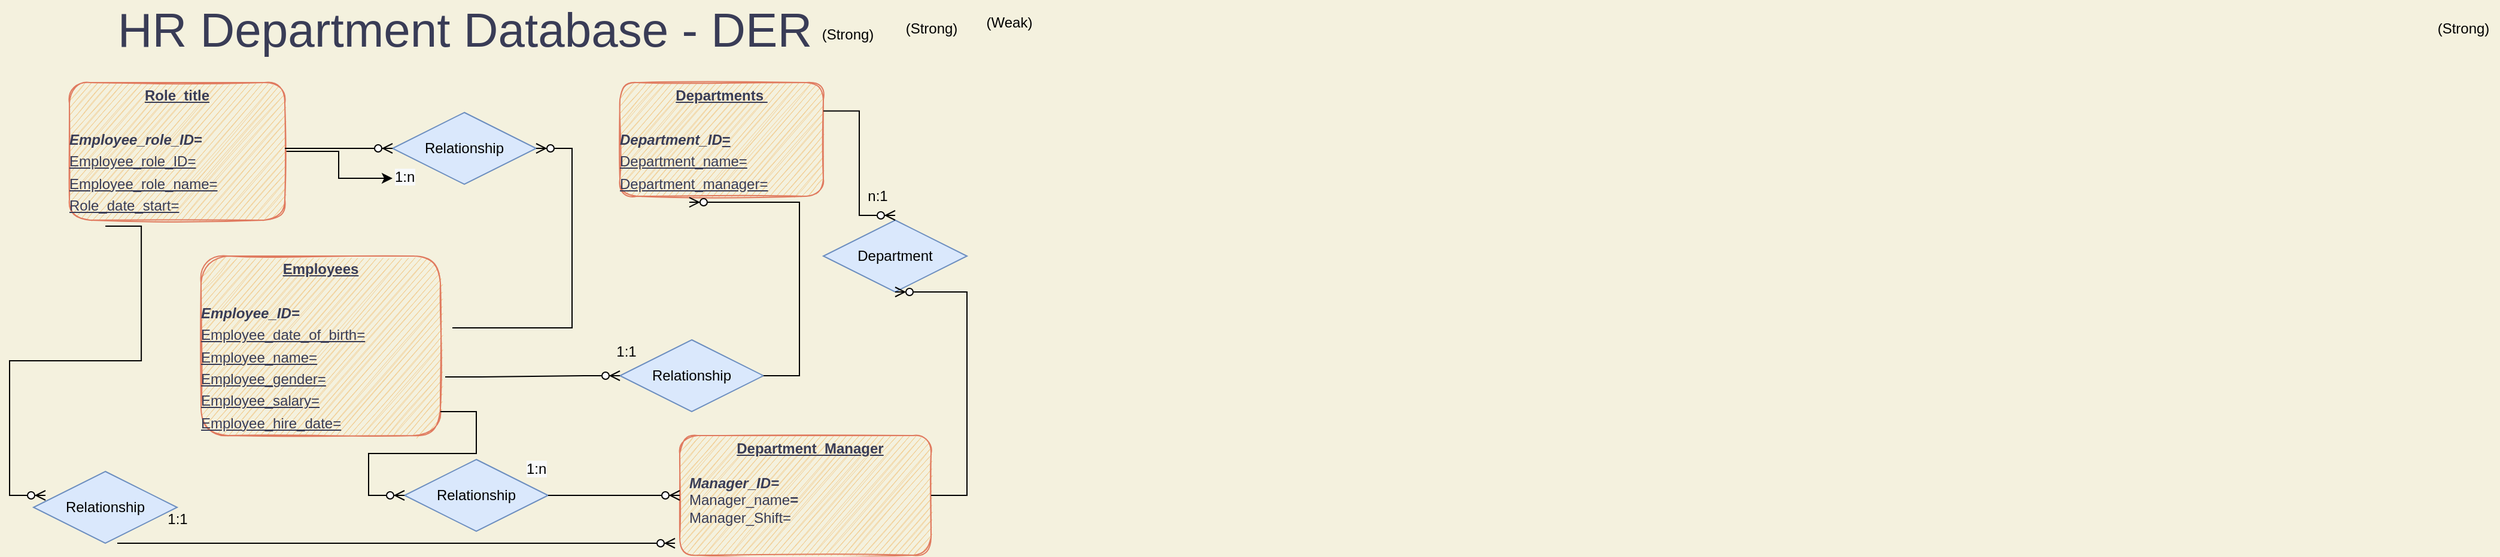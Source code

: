 <mxfile version="15.5.6" type="github">
  <diagram name="Page-1" id="a7904f86-f2b4-8e86-fa97-74104820619b">
    <mxGraphModel dx="2037" dy="393" grid="1" gridSize="10" guides="1" tooltips="1" connect="1" arrows="1" fold="1" page="1" pageScale="1" pageWidth="1169" pageHeight="827" background="#F4F1DE" math="0" shadow="0">
      <root>
        <mxCell id="0" />
        <mxCell id="1" parent="0" />
        <mxCell id="cJNOA0Qw6iC6GHkVSckX-4" value="" style="edgeStyle=orthogonalEdgeStyle;rounded=0;orthogonalLoop=1;jettySize=auto;html=1;" edge="1" parent="1" source="24794b860abc3c2d-17" target="cJNOA0Qw6iC6GHkVSckX-2">
          <mxGeometry relative="1" as="geometry" />
        </mxCell>
        <mxCell id="24794b860abc3c2d-17" value="&lt;p style=&quot;margin: 0px ; margin-top: 4px ; text-align: center ; text-decoration: underline&quot;&gt;&lt;b&gt;Role&amp;nbsp; title&lt;/b&gt;&lt;/p&gt;&lt;p style=&quot;margin: 0px ; margin-top: 4px ; text-align: center ; text-decoration: underline&quot;&gt;&lt;b&gt;&lt;br&gt;&lt;/b&gt;&lt;/p&gt;&lt;p style=&quot;margin: 4px 0px 0px&quot;&gt;&lt;b&gt;&lt;i&gt;Employee_role_ID&lt;/i&gt;&lt;span&gt;=&lt;/span&gt;&lt;/b&gt;&lt;/p&gt;&lt;p style=&quot;margin: 4px 0px 0px ; text-decoration: underline&quot;&gt;Employee_role_ID=&lt;/p&gt;&lt;p style=&quot;margin: 4px 0px 0px ; text-decoration: underline&quot;&gt;Employee_role_name=&lt;/p&gt;&lt;p style=&quot;margin: 4px 0px 0px ; text-decoration: underline&quot;&gt;Role_date_start=&lt;/p&gt;&lt;p style=&quot;margin: 4px 0px 0px ; text-decoration: underline&quot;&gt;Previous_role=&lt;/p&gt;&lt;p style=&quot;margin: 4px 0px 0px ; text-decoration: underline&quot;&gt;&lt;b&gt;&lt;br&gt;&lt;/b&gt;&lt;/p&gt;" style="verticalAlign=top;align=left;overflow=fill;fontSize=12;fontFamily=Helvetica;html=1;shadow=0;comic=0;labelBackgroundColor=none;strokeWidth=1;fillColor=#F2CC8F;strokeColor=#E07A5F;fontColor=#393C56;rounded=1;sketch=1;" parent="1" vertex="1">
          <mxGeometry x="-80" y="75" width="180" height="115" as="geometry" />
        </mxCell>
        <mxCell id="24794b860abc3c2d-19" value="&lt;p style=&quot;margin: 0px ; margin-top: 4px ; text-align: center ; text-decoration: underline&quot;&gt;&lt;b&gt;Departments&amp;nbsp;&lt;/b&gt;&lt;/p&gt;&lt;p style=&quot;margin: 0px ; margin-top: 4px ; text-align: center ; text-decoration: underline&quot;&gt;&lt;b&gt;&lt;br&gt;&lt;/b&gt;&lt;/p&gt;&lt;p style=&quot;margin: 4px 0px 0px&quot;&gt;&lt;b&gt;&lt;i&gt;Department_ID&lt;/i&gt;&lt;u&gt;=&lt;/u&gt;&lt;/b&gt;&lt;/p&gt;&lt;p style=&quot;margin: 4px 0px 0px ; text-decoration: underline&quot;&gt;Department_name=&lt;/p&gt;&lt;p style=&quot;margin: 4px 0px 0px ; text-decoration: underline&quot;&gt;Department_manager=&lt;/p&gt;" style="verticalAlign=top;align=left;overflow=fill;fontSize=12;fontFamily=Helvetica;html=1;shadow=0;comic=0;labelBackgroundColor=none;strokeWidth=1;fillColor=#F2CC8F;strokeColor=#E07A5F;fontColor=#393C56;rounded=1;sketch=1;" parent="1" vertex="1">
          <mxGeometry x="380" y="75" width="170" height="95" as="geometry" />
        </mxCell>
        <mxCell id="24794b860abc3c2d-23" value="&lt;p style=&quot;margin: 0px ; margin-top: 4px ; text-align: center ; text-decoration: underline&quot;&gt;&lt;/p&gt;&lt;p style=&quot;text-align: center ; margin: 0px 0px 0px 8px&quot;&gt;&lt;b&gt;&lt;u&gt;Department_Manager&lt;/u&gt;&lt;/b&gt;&lt;/p&gt;&lt;p style=&quot;text-align: center ; margin: 0px 0px 0px 8px&quot;&gt;&lt;br&gt;&lt;/p&gt;&lt;p style=&quot;margin: 0px 0px 0px 8px&quot;&gt;&lt;b&gt;&lt;i&gt;Manager_ID=&lt;/i&gt;&lt;/b&gt;&lt;/p&gt;&lt;p style=&quot;margin: 0px 0px 0px 8px&quot;&gt;Manager_name&lt;b&gt;=&amp;nbsp;&lt;/b&gt;&lt;/p&gt;&lt;p style=&quot;margin: 0px 0px 0px 8px&quot;&gt;Manager_Shift=&lt;/p&gt;" style="verticalAlign=top;align=left;overflow=fill;fontSize=12;fontFamily=Helvetica;html=1;shadow=0;comic=0;labelBackgroundColor=none;strokeWidth=1;fillColor=#F2CC8F;strokeColor=#E07A5F;fontColor=#393C56;rounded=1;sketch=1;" parent="1" vertex="1">
          <mxGeometry x="430" y="370" width="210" height="100" as="geometry" />
        </mxCell>
        <mxCell id="e3raqFH5HiRqm9mPKhRc-3" value="&lt;font style=&quot;font-size: 40px&quot;&gt;HR Department Database - DER&lt;/font&gt;" style="text;html=1;resizable=0;autosize=1;align=center;verticalAlign=middle;points=[];fillColor=none;strokeColor=none;fontColor=#393C56;rounded=1;sketch=1;" parent="1" vertex="1">
          <mxGeometry x="-50" y="15" width="600" height="30" as="geometry" />
        </mxCell>
        <mxCell id="hZx71IKOhUPCRJcw6M9n-7" value="(Strong)" style="text;html=1;align=center;verticalAlign=middle;resizable=0;points=[];autosize=1;strokeColor=none;fillColor=none;" parent="1" vertex="1">
          <mxGeometry x="540" y="25" width="60" height="20" as="geometry" />
        </mxCell>
        <mxCell id="hZx71IKOhUPCRJcw6M9n-8" value="(Strong)" style="text;html=1;resizable=0;autosize=1;align=center;verticalAlign=middle;points=[];fillColor=none;strokeColor=none;rounded=0;" parent="1" vertex="1">
          <mxGeometry x="610" y="20" width="60" height="20" as="geometry" />
        </mxCell>
        <mxCell id="hZx71IKOhUPCRJcw6M9n-9" value="(Weak)" style="text;html=1;resizable=0;autosize=1;align=center;verticalAlign=middle;points=[];fillColor=none;strokeColor=none;rounded=0;" parent="1" vertex="1">
          <mxGeometry x="680" y="15" width="50" height="20" as="geometry" />
        </mxCell>
        <mxCell id="hZx71IKOhUPCRJcw6M9n-10" value="(Strong)" style="text;html=1;resizable=0;autosize=1;align=center;verticalAlign=middle;points=[];fillColor=none;strokeColor=none;rounded=0;" parent="1" vertex="1">
          <mxGeometry x="1890" y="20" width="60" height="20" as="geometry" />
        </mxCell>
        <mxCell id="hZx71IKOhUPCRJcw6M9n-18" value="Relationship" style="shape=rhombus;perimeter=rhombusPerimeter;whiteSpace=wrap;html=1;align=center;fillColor=#dae8fc;strokeColor=#6c8ebf;" parent="1" vertex="1">
          <mxGeometry x="380" y="290" width="120" height="60" as="geometry" />
        </mxCell>
        <mxCell id="hZx71IKOhUPCRJcw6M9n-20" value="Department" style="shape=rhombus;perimeter=rhombusPerimeter;whiteSpace=wrap;html=1;align=center;fillColor=#dae8fc;strokeColor=#6c8ebf;" parent="1" vertex="1">
          <mxGeometry x="550" y="190" width="120" height="60" as="geometry" />
        </mxCell>
        <mxCell id="hZx71IKOhUPCRJcw6M9n-24" value="n:1" style="text;html=1;resizable=0;autosize=1;align=center;verticalAlign=middle;points=[];fillColor=none;strokeColor=none;rounded=0;" parent="1" vertex="1">
          <mxGeometry x="580" y="160" width="30" height="20" as="geometry" />
        </mxCell>
        <mxCell id="hZx71IKOhUPCRJcw6M9n-29" value="1:1" style="text;html=1;resizable=0;autosize=1;align=center;verticalAlign=middle;points=[];fillColor=none;strokeColor=none;rounded=0;" parent="1" vertex="1">
          <mxGeometry x="370" y="290" width="30" height="20" as="geometry" />
        </mxCell>
        <mxCell id="hZx71IKOhUPCRJcw6M9n-11" value="Relationship" style="shape=rhombus;perimeter=rhombusPerimeter;whiteSpace=wrap;html=1;align=center;fillColor=#dae8fc;strokeColor=#6c8ebf;" parent="1" vertex="1">
          <mxGeometry x="190" y="100" width="120" height="60" as="geometry" />
        </mxCell>
        <mxCell id="24794b860abc3c2d-1" value="&lt;p style=&quot;margin: 0px ; margin-top: 4px ; text-align: center ; text-decoration: underline&quot;&gt;&lt;b&gt;Employees&lt;/b&gt;&lt;/p&gt;&lt;p style=&quot;margin: 0px ; margin-top: 4px ; text-align: center ; text-decoration: underline&quot;&gt;&lt;b&gt;&lt;br&gt;&lt;/b&gt;&lt;/p&gt;&lt;p style=&quot;margin: 4px 0px 0px&quot;&gt;&lt;b&gt;&lt;i&gt;Employee_ID=&amp;nbsp;&lt;/i&gt;&lt;/b&gt;&lt;/p&gt;&lt;p style=&quot;margin: 4px 0px 0px ; text-decoration: underline&quot;&gt;Employee_date_of_birth=&lt;/p&gt;&lt;p style=&quot;margin: 4px 0px 0px ; text-decoration: underline&quot;&gt;Employee_name=&lt;/p&gt;&lt;p style=&quot;margin: 4px 0px 0px ; text-decoration: underline&quot;&gt;Employee_gender=&lt;/p&gt;&lt;p style=&quot;margin: 4px 0px 0px ; text-decoration: underline&quot;&gt;Employee_salary=&lt;/p&gt;&lt;p style=&quot;margin: 4px 0px 0px ; text-decoration: underline&quot;&gt;Employee_hire_date=&lt;/p&gt;&lt;p style=&quot;margin: 4px 0px 0px ; text-decoration: underline&quot;&gt;&lt;br&gt;&lt;/p&gt;&lt;p style=&quot;margin: 4px 0px 0px ; text-decoration: underline&quot;&gt;&lt;br&gt;&lt;/p&gt;&lt;p style=&quot;margin: 0px ; margin-top: 4px ; text-align: center ; text-decoration: underline&quot;&gt;&lt;br&gt;&lt;/p&gt;" style="verticalAlign=top;align=left;overflow=fill;fontSize=12;fontFamily=Helvetica;html=1;shadow=0;comic=0;labelBackgroundColor=none;strokeWidth=1;fillColor=#F2CC8F;strokeColor=#E07A5F;fontColor=#393C56;rounded=1;sketch=1;" parent="1" vertex="1">
          <mxGeometry x="30" y="220" width="200" height="150" as="geometry" />
        </mxCell>
        <mxCell id="hZx71IKOhUPCRJcw6M9n-41" value="" style="edgeStyle=entityRelationEdgeStyle;fontSize=12;html=1;endArrow=ERzeroToMany;endFill=1;rounded=0;" parent="1" target="hZx71IKOhUPCRJcw6M9n-11" edge="1">
          <mxGeometry width="100" height="100" relative="1" as="geometry">
            <mxPoint x="100" y="130" as="sourcePoint" />
            <mxPoint x="230" y="160" as="targetPoint" />
          </mxGeometry>
        </mxCell>
        <mxCell id="hZx71IKOhUPCRJcw6M9n-42" value="" style="edgeStyle=entityRelationEdgeStyle;fontSize=12;html=1;endArrow=ERzeroToMany;endFill=1;rounded=0;" parent="1" target="hZx71IKOhUPCRJcw6M9n-11" edge="1">
          <mxGeometry width="100" height="100" relative="1" as="geometry">
            <mxPoint x="240" y="280" as="sourcePoint" />
            <mxPoint x="360" y="150" as="targetPoint" />
          </mxGeometry>
        </mxCell>
        <mxCell id="hZx71IKOhUPCRJcw6M9n-44" value="" style="edgeStyle=entityRelationEdgeStyle;fontSize=12;html=1;endArrow=ERzeroToMany;endFill=1;rounded=0;exitX=1;exitY=0.25;exitDx=0;exitDy=0;" parent="1" source="24794b860abc3c2d-19" edge="1">
          <mxGeometry width="100" height="100" relative="1" as="geometry">
            <mxPoint x="590" y="91" as="sourcePoint" />
            <mxPoint x="610" y="186" as="targetPoint" />
          </mxGeometry>
        </mxCell>
        <mxCell id="hZx71IKOhUPCRJcw6M9n-47" value="" style="edgeStyle=entityRelationEdgeStyle;fontSize=12;html=1;endArrow=ERzeroToMany;endFill=1;rounded=0;entryX=0.5;entryY=1;entryDx=0;entryDy=0;" parent="1" source="24794b860abc3c2d-23" target="hZx71IKOhUPCRJcw6M9n-20" edge="1">
          <mxGeometry width="100" height="100" relative="1" as="geometry">
            <mxPoint x="690" y="240" as="sourcePoint" />
            <mxPoint x="690" y="310" as="targetPoint" />
          </mxGeometry>
        </mxCell>
        <mxCell id="hZx71IKOhUPCRJcw6M9n-50" value="" style="edgeStyle=entityRelationEdgeStyle;fontSize=12;html=1;endArrow=ERzeroToMany;endFill=1;rounded=0;exitX=1.02;exitY=0.673;exitDx=0;exitDy=0;exitPerimeter=0;" parent="1" source="24794b860abc3c2d-1" target="hZx71IKOhUPCRJcw6M9n-18" edge="1">
          <mxGeometry width="100" height="100" relative="1" as="geometry">
            <mxPoint x="350" y="320" as="sourcePoint" />
            <mxPoint x="450" y="240" as="targetPoint" />
          </mxGeometry>
        </mxCell>
        <mxCell id="hZx71IKOhUPCRJcw6M9n-51" value="" style="edgeStyle=entityRelationEdgeStyle;fontSize=12;html=1;endArrow=ERzeroToMany;endFill=1;rounded=0;entryX=0.341;entryY=1.053;entryDx=0;entryDy=0;entryPerimeter=0;" parent="1" source="hZx71IKOhUPCRJcw6M9n-18" target="24794b860abc3c2d-19" edge="1">
          <mxGeometry width="100" height="100" relative="1" as="geometry">
            <mxPoint x="380" y="320" as="sourcePoint" />
            <mxPoint x="420" y="210" as="targetPoint" />
          </mxGeometry>
        </mxCell>
        <mxCell id="hZx71IKOhUPCRJcw6M9n-52" style="edgeStyle=orthogonalEdgeStyle;rounded=0;orthogonalLoop=1;jettySize=auto;html=1;exitX=0.5;exitY=1;exitDx=0;exitDy=0;" parent="1" source="24794b860abc3c2d-1" target="24794b860abc3c2d-1" edge="1">
          <mxGeometry relative="1" as="geometry" />
        </mxCell>
        <mxCell id="hZx71IKOhUPCRJcw6M9n-55" value="Relationship" style="shape=rhombus;perimeter=rhombusPerimeter;whiteSpace=wrap;html=1;align=center;fillColor=#dae8fc;strokeColor=#6c8ebf;" parent="1" vertex="1">
          <mxGeometry x="200" y="390" width="120" height="60" as="geometry" />
        </mxCell>
        <mxCell id="hZx71IKOhUPCRJcw6M9n-56" value="" style="edgeStyle=entityRelationEdgeStyle;fontSize=12;html=1;endArrow=ERzeroToMany;endFill=1;rounded=0;exitX=1;exitY=0.867;exitDx=0;exitDy=0;exitPerimeter=0;" parent="1" source="24794b860abc3c2d-1" edge="1">
          <mxGeometry width="100" height="100" relative="1" as="geometry">
            <mxPoint x="190" y="440" as="sourcePoint" />
            <mxPoint x="200" y="420" as="targetPoint" />
          </mxGeometry>
        </mxCell>
        <mxCell id="hZx71IKOhUPCRJcw6M9n-57" value="" style="edgeStyle=entityRelationEdgeStyle;fontSize=12;html=1;endArrow=ERzeroToMany;endFill=1;rounded=0;entryX=0;entryY=0.5;entryDx=0;entryDy=0;" parent="1" source="hZx71IKOhUPCRJcw6M9n-55" target="24794b860abc3c2d-23" edge="1">
          <mxGeometry width="100" height="100" relative="1" as="geometry">
            <mxPoint x="300" y="450" as="sourcePoint" />
            <mxPoint x="400" y="350" as="targetPoint" />
          </mxGeometry>
        </mxCell>
        <mxCell id="hZx71IKOhUPCRJcw6M9n-58" value="" style="edgeStyle=entityRelationEdgeStyle;fontSize=12;html=1;endArrow=ERzeroToMany;endFill=1;rounded=0;exitX=0.167;exitY=1.043;exitDx=0;exitDy=0;exitPerimeter=0;" parent="1" source="24794b860abc3c2d-17" edge="1">
          <mxGeometry width="100" height="100" relative="1" as="geometry">
            <mxPoint x="-70" y="210" as="sourcePoint" />
            <mxPoint x="-100" y="420" as="targetPoint" />
          </mxGeometry>
        </mxCell>
        <mxCell id="hZx71IKOhUPCRJcw6M9n-59" value="Relationship" style="shape=rhombus;perimeter=rhombusPerimeter;whiteSpace=wrap;html=1;align=center;fillColor=#dae8fc;strokeColor=#6c8ebf;fontStyle=0" parent="1" vertex="1">
          <mxGeometry x="-110" y="400" width="120" height="60" as="geometry" />
        </mxCell>
        <mxCell id="hZx71IKOhUPCRJcw6M9n-60" value="" style="edgeStyle=entityRelationEdgeStyle;fontSize=12;html=1;endArrow=ERzeroToMany;endFill=1;rounded=0;entryX=-0.019;entryY=0.9;entryDx=0;entryDy=0;entryPerimeter=0;" parent="1" target="24794b860abc3c2d-23" edge="1">
          <mxGeometry width="100" height="100" relative="1" as="geometry">
            <mxPoint x="-40" y="460" as="sourcePoint" />
            <mxPoint x="120" y="340" as="targetPoint" />
          </mxGeometry>
        </mxCell>
        <mxCell id="cJNOA0Qw6iC6GHkVSckX-1" value="1:1" style="text;html=1;resizable=0;autosize=1;align=center;verticalAlign=middle;points=[];fillColor=none;strokeColor=none;rounded=0;" vertex="1" parent="1">
          <mxGeometry x="-5" y="430" width="30" height="20" as="geometry" />
        </mxCell>
        <mxCell id="cJNOA0Qw6iC6GHkVSckX-2" value="&lt;span style=&quot;color: rgb(0 , 0 , 0) ; font-family: &amp;#34;helvetica&amp;#34; ; font-size: 12px ; font-style: normal ; font-weight: 400 ; letter-spacing: normal ; text-align: center ; text-indent: 0px ; text-transform: none ; word-spacing: 0px ; background-color: rgb(248 , 249 , 250) ; display: inline ; float: none&quot;&gt;1:n&lt;br&gt;&lt;/span&gt;" style="text;whiteSpace=wrap;html=1;" vertex="1" parent="1">
          <mxGeometry x="190" y="140" width="40" height="30" as="geometry" />
        </mxCell>
        <mxCell id="cJNOA0Qw6iC6GHkVSckX-3" value="&lt;span style=&quot;color: rgb(0 , 0 , 0) ; font-family: &amp;#34;helvetica&amp;#34; ; font-size: 12px ; font-style: normal ; font-weight: 400 ; letter-spacing: normal ; text-align: center ; text-indent: 0px ; text-transform: none ; word-spacing: 0px ; background-color: rgb(248 , 249 , 250) ; display: inline ; float: none&quot;&gt;1:n&lt;br&gt;&lt;/span&gt;" style="text;whiteSpace=wrap;html=1;" vertex="1" parent="1">
          <mxGeometry x="300" y="384" width="40" height="30" as="geometry" />
        </mxCell>
      </root>
    </mxGraphModel>
  </diagram>
</mxfile>
